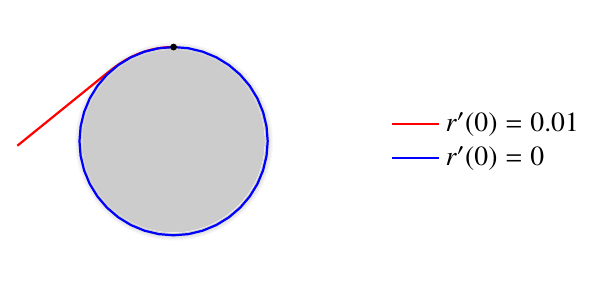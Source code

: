 \documentclass{standalone}

\usepackage{pgfplots}
\usepackage{tikz}
\usepackage{xcolor}
\usepackage{txfonts}

%used for drawing n(r)-Area
\definecolor{lGray}{gray}{0.8}
\definecolor{llGray}{gray}{0.9}
\usepgfplotslibrary{fillbetween}

\tikzset{
  ring shading/.code args={from #1 at #2 to #3 at #4}{
    \def\colin{#1}
    \def\radin{#2}
    \def\colout{#3}
    \def\radout{#4}
    \pgfmathsetmacro{\proportion}{\radin/\radout}
    \pgfmathsetmacro{\outer}{.8818cm}
    \pgfmathsetmacro{\inner}{.8818cm*\proportion}
    \pgfmathsetmacro{\innerlow}{\inner-0.01pt}
    \pgfdeclareradialshading{ring}{\pgfpoint{0cm}{0cm}}%
    {
      color(0pt)=(white);
      color(\innerlow)=(white);
      color(\inner)=(#1);
      color(\outer)=(#3)
    }
    \pgfkeysalso{/tikz/shading=ring}
  },
}

\begin{document}

\begin{tikzpicture}
        \begin{axis} [
          axis lines=none, 
          width=6cm, 
          axis equal,
          ticks = none,  
          legend style={at={(1.1,0.5)}, anchor=west, draw=none}, 
	  legend cell align=left,
          ymin = -150,
          ymax = 150,
          xmin = -150, 
          xmax = 150, 
          zmin = 1,
          zmax = 2,
          %colorbar, 
          colormap={traditionalpm3d}{color=(white) color=(lGray) color=(lGray) color=(lGray) color=(lGray) color=(lGray)},
          view={0}{90}
        ]  
          %\addplot3[surf, domain=-150:-70, y domain=-150:150, shader=flat, samples=81, forget plot] {1 + 1 * exp(-2*(sqrt(x^2+y^2)-100))};  
          \draw [draw=none, fill=lGray] (axis cs:0,0) circle (33pt);  
          \shade[even odd rule,ring shading={from lGray at 33pt to white at 36pt}]
  (axis cs:0,0) circle (33pt) circle (36pt);
          %\addlegendentry{$n(r)$};

          
          %f'(0)=0.01
          \addplot [mark = none, thick, color=red] coordinates {
            (0.0,100.0)(-2.755,99.962)(-5.508,99.849)(-8.257,99.659)(-11.0,99.395)(-13.734,99.054)(-16.458,98.639)(-19.169,98.149)(-21.867,97.585)(-24.838,96.873)(-27.787,96.071)(-30.71,95.18)(-33.604,94.201)(-36.404,93.161)(-39.172,92.039)(-41.907,90.837)(-44.606,89.557)(-47.229,88.222)(-49.815,86.815)(-52.363,85.339)(-54.873,83.797)(-57.317,82.212)(-59.726,80.571)(-62.104,78.879)(-64.454,77.141)(-66.704,75.423)(-68.942,73.676)(-71.175,71.903)(-73.411,70.11)(-76.14,67.909)(-78.896,65.68)(-81.688,63.419)(-84.526,61.123)(-87.924,58.372)(-91.409,55.551)(-94.995,52.648)(-98.699,49.649)(-102.539,46.541)(-106.537,43.305)(-110.715,39.922)(-115.1,36.372)(-119.724,32.629)(-124.622,28.664)(-129.837,24.442)(-135.419,19.923)(-142.029,14.574)(-149.246,8.731)(-157.192,2.298)(-166.022,-4.85)
          };
          \addlegendentry{$r'(0) = 0.01$};          
          
          %f'(0)=0
          \addplot [mark = none, thick, color=blue] coordinates {
            (0.0,100.0)(-15.643,98.769)(-30.902,95.106)(-45.399,89.101)(-58.779,80.902)(-70.711,70.711)(-80.902,58.779)(-89.101,45.399)(-95.106,30.902)(-98.769,15.643)(-100.0,0.0)(-98.769,-15.643)(-95.106,-30.902)(-89.101,-45.399)(-80.902,-58.779)(-70.711,-70.711)(-58.779,-80.902)(-45.399,-89.101)(-30.902,-95.106)(-15.643,-98.769)(-0.0,-100.0)(15.643,-98.769)(30.902,-95.106)(45.399,-89.101)(58.779,-80.902)(70.711,-70.711)(80.902,-58.779)(89.101,-45.399)(95.106,-30.902)(98.769,-15.643)(100.0,-0.0)(98.769,15.643)(95.106,30.902)(89.101,45.399)(80.902,58.779)(70.711,70.711)(58.779,80.902)(45.399,89.101)(30.902,95.106)(15.643,98.769)(0.0,100.0)
          };
          \addlegendentry{$r'(0) = 0$};
          

          \draw [fill=black] (axis cs:0,100) circle (1pt);         
          
          \end{axis}   
      \end{tikzpicture}

\end{document}
